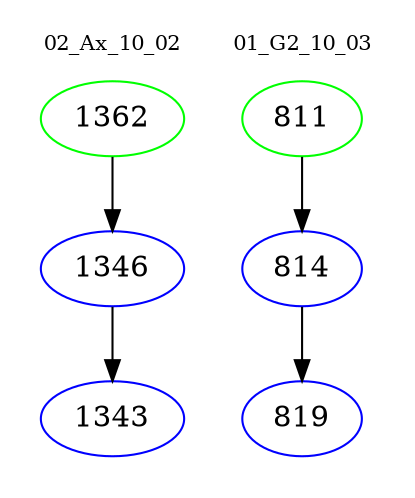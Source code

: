 digraph{
subgraph cluster_0 {
color = white
label = "02_Ax_10_02";
fontsize=10;
T0_1362 [label="1362", color="green"]
T0_1362 -> T0_1346 [color="black"]
T0_1346 [label="1346", color="blue"]
T0_1346 -> T0_1343 [color="black"]
T0_1343 [label="1343", color="blue"]
}
subgraph cluster_1 {
color = white
label = "01_G2_10_03";
fontsize=10;
T1_811 [label="811", color="green"]
T1_811 -> T1_814 [color="black"]
T1_814 [label="814", color="blue"]
T1_814 -> T1_819 [color="black"]
T1_819 [label="819", color="blue"]
}
}
